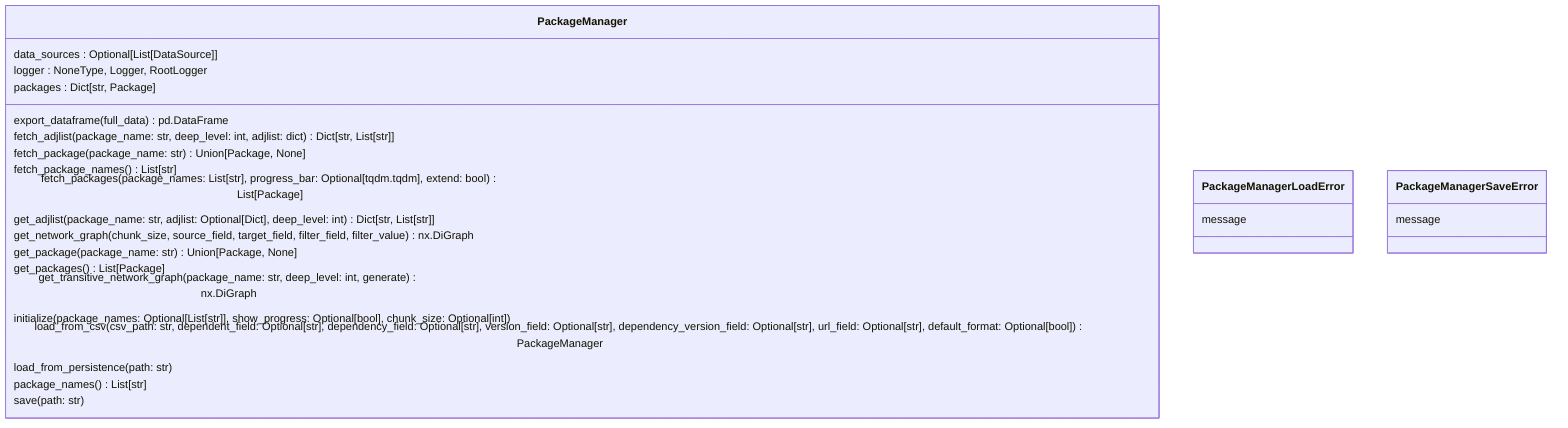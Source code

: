 classDiagram
  class PackageManager {
    data_sources : Optional[List[DataSource]]
    logger : NoneType, Logger, RootLogger
    packages : Dict[str, Package]
    export_dataframe(full_data) pd.DataFrame
    fetch_adjlist(package_name: str, deep_level: int, adjlist: dict) Dict[str, List[str]]
    fetch_package(package_name: str) Union[Package, None]
    fetch_package_names() List[str]
    fetch_packages(package_names: List[str], progress_bar: Optional[tqdm.tqdm], extend: bool) List[Package]
    get_adjlist(package_name: str, adjlist: Optional[Dict], deep_level: int) Dict[str, List[str]]
    get_network_graph(chunk_size, source_field, target_field, filter_field, filter_value) nx.DiGraph
    get_package(package_name: str) Union[Package, None]
    get_packages() List[Package]
    get_transitive_network_graph(package_name: str, deep_level: int, generate) nx.DiGraph
    initialize(package_names: Optional[List[str]], show_progress: Optional[bool], chunk_size: Optional[int])
    load_from_csv(csv_path: str, dependent_field: Optional[str], dependency_field: Optional[str], version_field: Optional[str], dependency_version_field: Optional[str], url_field: Optional[str], default_format: Optional[bool]) PackageManager
    load_from_persistence(path: str)
    package_names() List[str]
    save(path: str)
  }
  class PackageManagerLoadError {
    message
  }
  class PackageManagerSaveError {
    message
  }